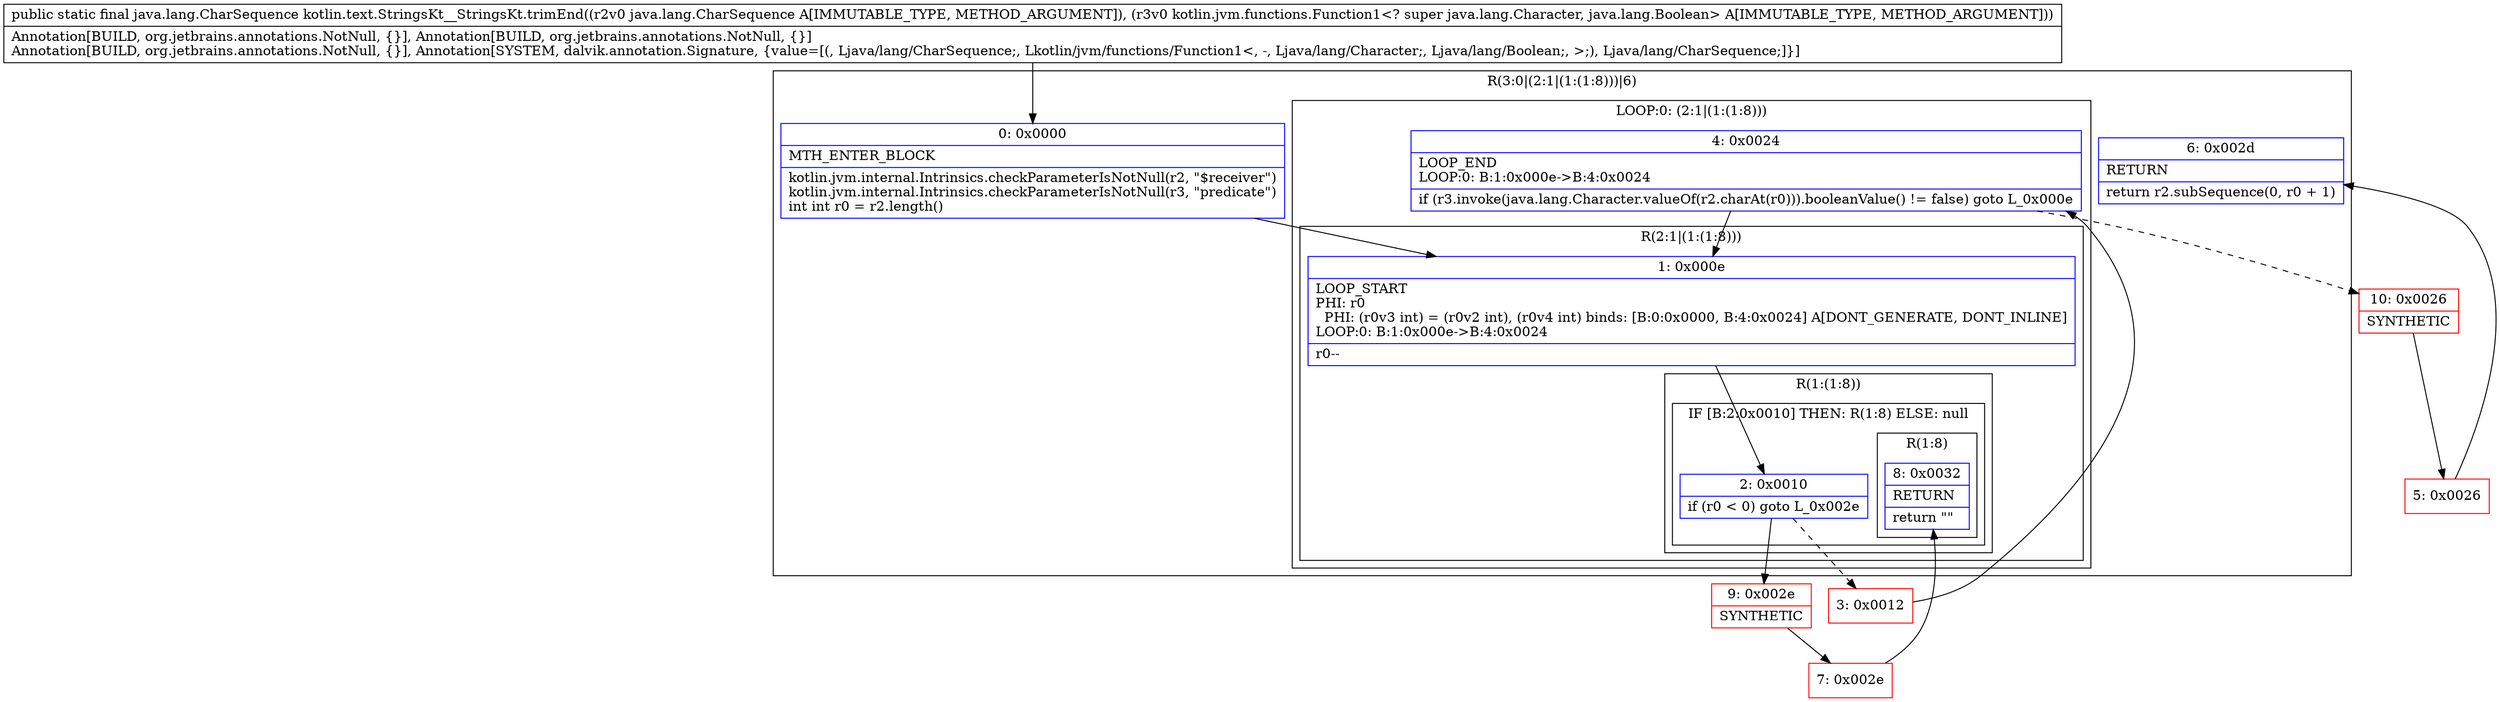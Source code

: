 digraph "CFG forkotlin.text.StringsKt__StringsKt.trimEnd(Ljava\/lang\/CharSequence;Lkotlin\/jvm\/functions\/Function1;)Ljava\/lang\/CharSequence;" {
subgraph cluster_Region_1583607354 {
label = "R(3:0|(2:1|(1:(1:8)))|6)";
node [shape=record,color=blue];
Node_0 [shape=record,label="{0\:\ 0x0000|MTH_ENTER_BLOCK\l|kotlin.jvm.internal.Intrinsics.checkParameterIsNotNull(r2, \"$receiver\")\lkotlin.jvm.internal.Intrinsics.checkParameterIsNotNull(r3, \"predicate\")\lint int r0 = r2.length()\l}"];
subgraph cluster_LoopRegion_376676245 {
label = "LOOP:0: (2:1|(1:(1:8)))";
node [shape=record,color=blue];
Node_4 [shape=record,label="{4\:\ 0x0024|LOOP_END\lLOOP:0: B:1:0x000e\-\>B:4:0x0024\l|if (r3.invoke(java.lang.Character.valueOf(r2.charAt(r0))).booleanValue() != false) goto L_0x000e\l}"];
subgraph cluster_Region_1802792626 {
label = "R(2:1|(1:(1:8)))";
node [shape=record,color=blue];
Node_1 [shape=record,label="{1\:\ 0x000e|LOOP_START\lPHI: r0 \l  PHI: (r0v3 int) = (r0v2 int), (r0v4 int) binds: [B:0:0x0000, B:4:0x0024] A[DONT_GENERATE, DONT_INLINE]\lLOOP:0: B:1:0x000e\-\>B:4:0x0024\l|r0\-\-\l}"];
subgraph cluster_Region_826346445 {
label = "R(1:(1:8))";
node [shape=record,color=blue];
subgraph cluster_IfRegion_1445172911 {
label = "IF [B:2:0x0010] THEN: R(1:8) ELSE: null";
node [shape=record,color=blue];
Node_2 [shape=record,label="{2\:\ 0x0010|if (r0 \< 0) goto L_0x002e\l}"];
subgraph cluster_Region_134037415 {
label = "R(1:8)";
node [shape=record,color=blue];
Node_8 [shape=record,label="{8\:\ 0x0032|RETURN\l|return \"\"\l}"];
}
}
}
}
}
Node_6 [shape=record,label="{6\:\ 0x002d|RETURN\l|return r2.subSequence(0, r0 + 1)\l}"];
}
Node_3 [shape=record,color=red,label="{3\:\ 0x0012}"];
Node_5 [shape=record,color=red,label="{5\:\ 0x0026}"];
Node_7 [shape=record,color=red,label="{7\:\ 0x002e}"];
Node_9 [shape=record,color=red,label="{9\:\ 0x002e|SYNTHETIC\l}"];
Node_10 [shape=record,color=red,label="{10\:\ 0x0026|SYNTHETIC\l}"];
MethodNode[shape=record,label="{public static final java.lang.CharSequence kotlin.text.StringsKt__StringsKt.trimEnd((r2v0 java.lang.CharSequence A[IMMUTABLE_TYPE, METHOD_ARGUMENT]), (r3v0 kotlin.jvm.functions.Function1\<? super java.lang.Character, java.lang.Boolean\> A[IMMUTABLE_TYPE, METHOD_ARGUMENT]))  | Annotation[BUILD, org.jetbrains.annotations.NotNull, \{\}], Annotation[BUILD, org.jetbrains.annotations.NotNull, \{\}]\lAnnotation[BUILD, org.jetbrains.annotations.NotNull, \{\}], Annotation[SYSTEM, dalvik.annotation.Signature, \{value=[(, Ljava\/lang\/CharSequence;, Lkotlin\/jvm\/functions\/Function1\<, \-, Ljava\/lang\/Character;, Ljava\/lang\/Boolean;, \>;), Ljava\/lang\/CharSequence;]\}]\l}"];
MethodNode -> Node_0;
Node_0 -> Node_1;
Node_4 -> Node_1;
Node_4 -> Node_10[style=dashed];
Node_1 -> Node_2;
Node_2 -> Node_3[style=dashed];
Node_2 -> Node_9;
Node_3 -> Node_4;
Node_5 -> Node_6;
Node_7 -> Node_8;
Node_9 -> Node_7;
Node_10 -> Node_5;
}

